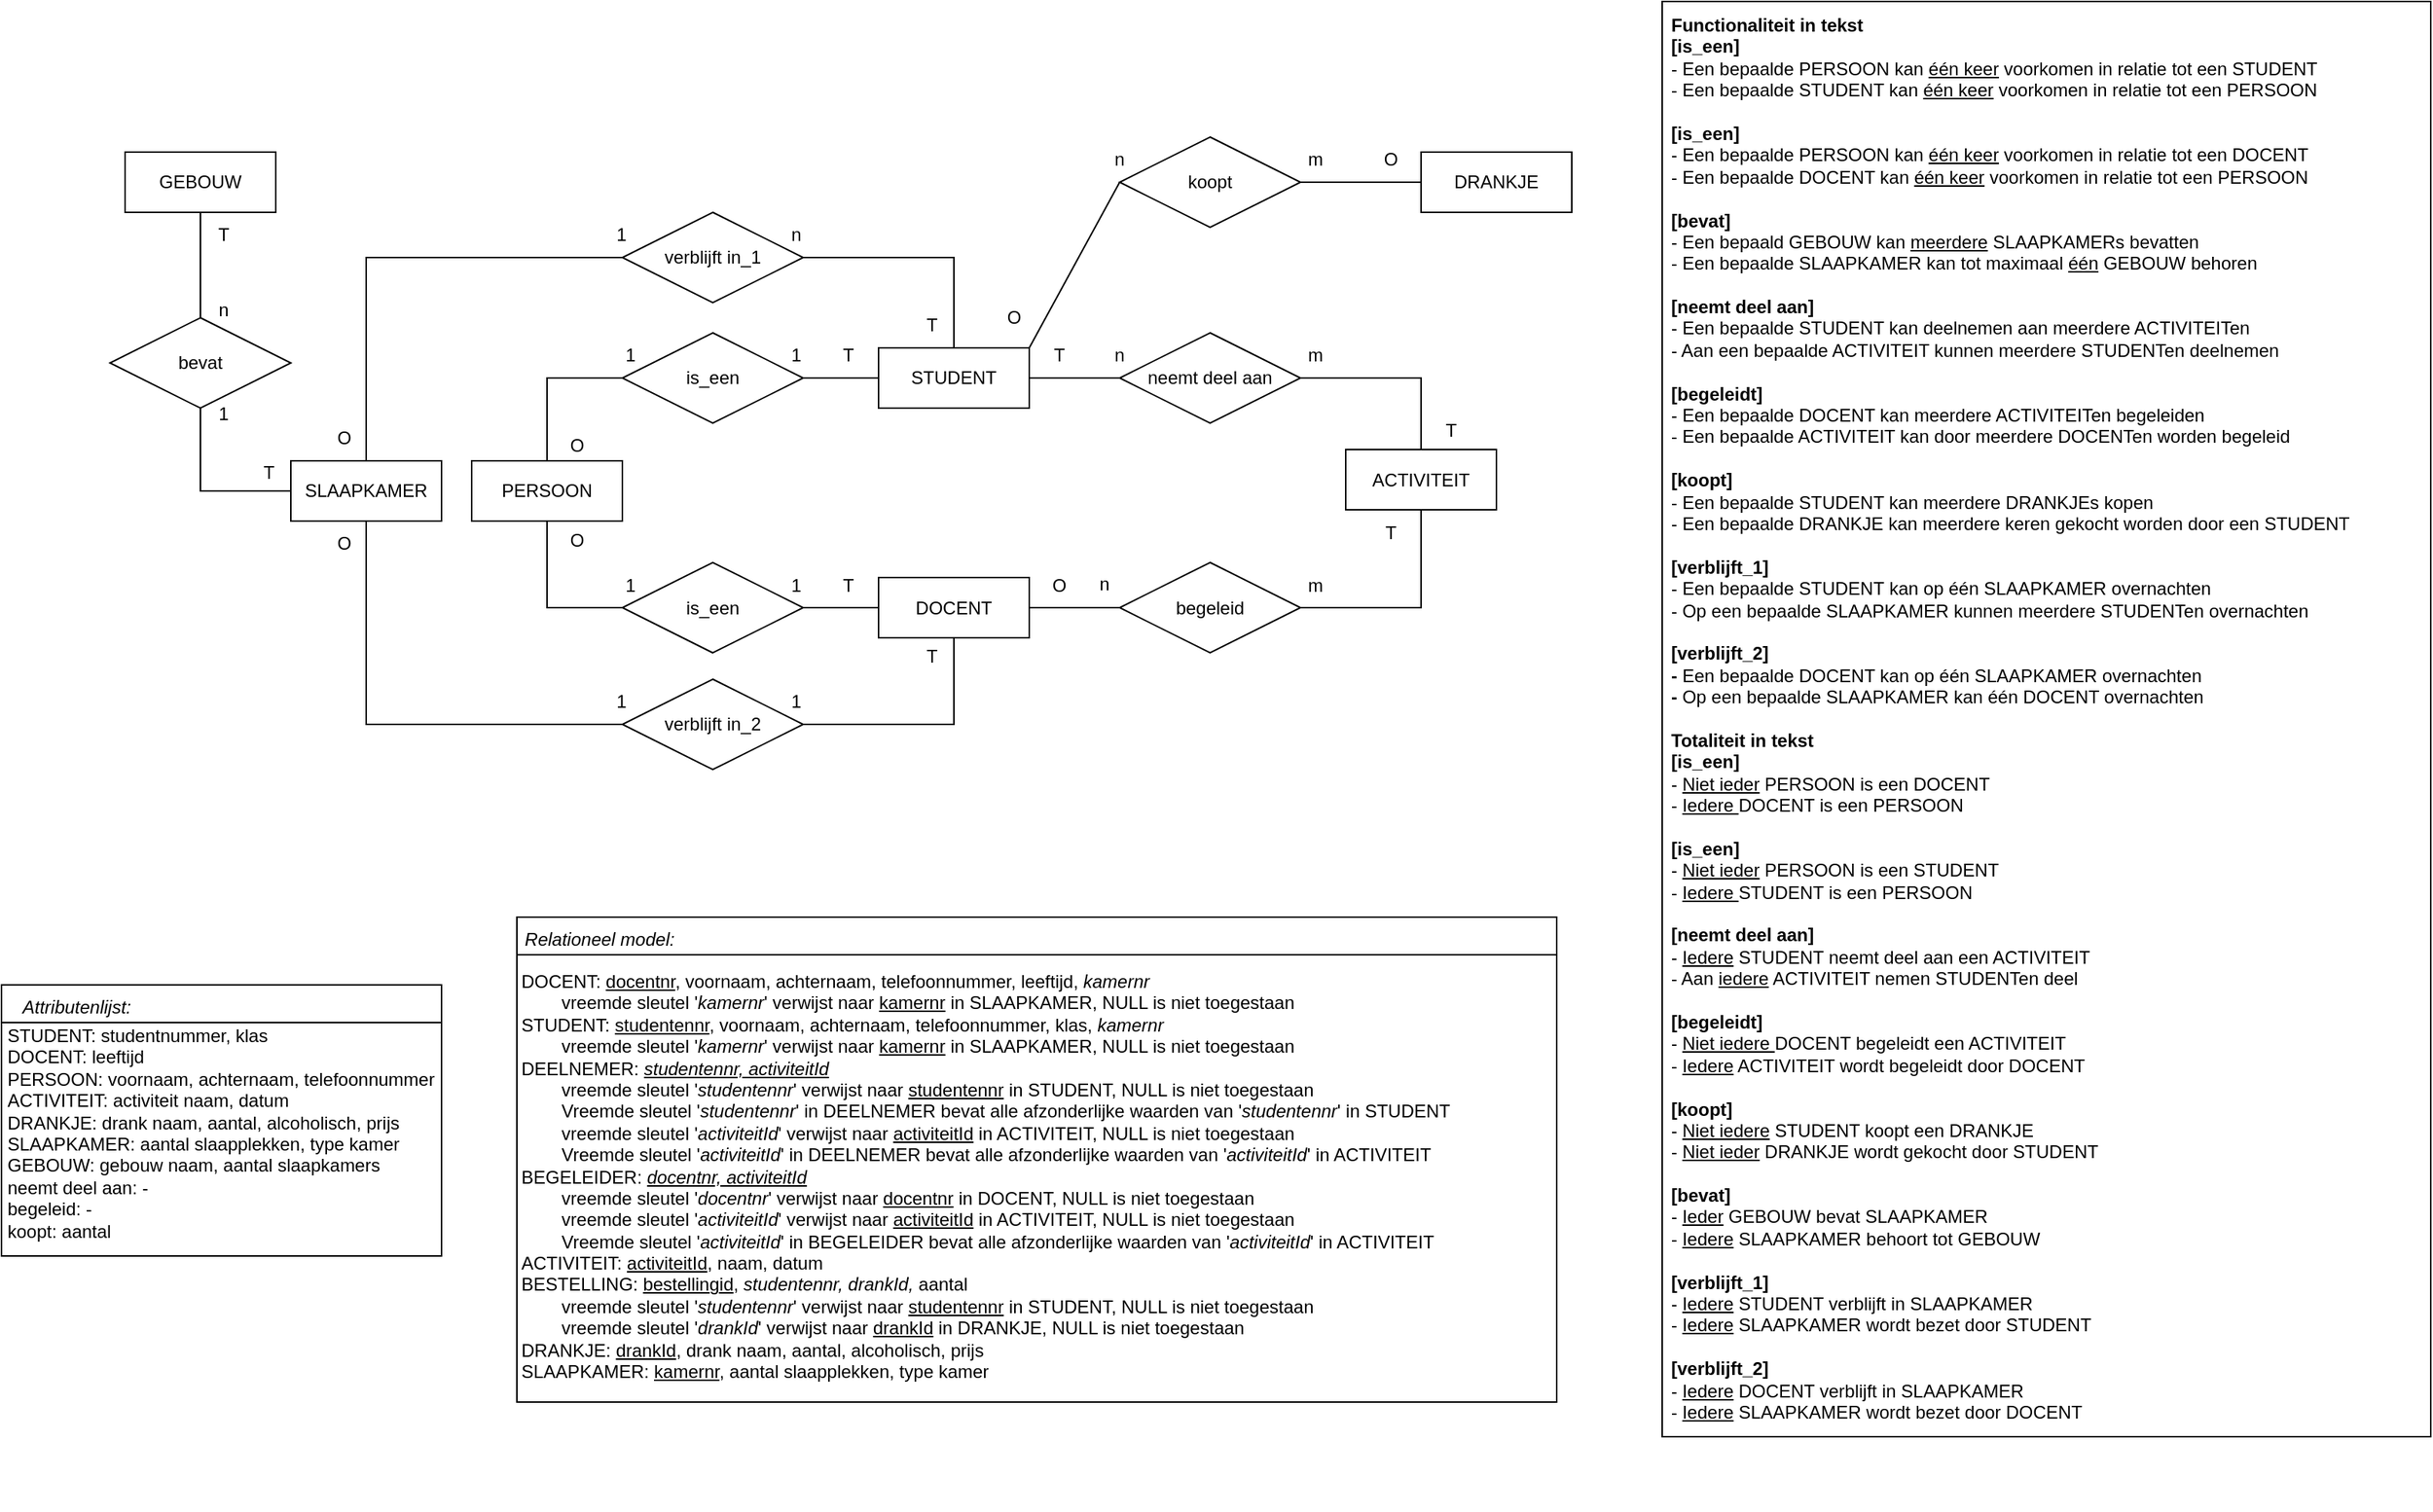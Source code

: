 <mxfile version="26.1.1">
  <diagram name="Pagina-1" id="ewVl2hxJicjZgezmGX6A">
    <mxGraphModel dx="693" dy="431" grid="1" gridSize="10" guides="1" tooltips="1" connect="1" arrows="1" fold="1" page="1" pageScale="1" pageWidth="827" pageHeight="1169" math="0" shadow="0">
      <root>
        <mxCell id="0" />
        <mxCell id="1" parent="0" />
        <mxCell id="GCFgqoafhLiCYFZgaFGb-23" value="" style="rounded=0;whiteSpace=wrap;html=1;" parent="1" vertex="1">
          <mxGeometry x="1120" y="160" width="510" height="953" as="geometry" />
        </mxCell>
        <mxCell id="4vdfQVHjJ7Xwn2imNQU4-137" style="edgeStyle=none;rounded=0;orthogonalLoop=1;jettySize=auto;html=1;exitX=1;exitY=0.5;exitDx=0;exitDy=0;entryX=0;entryY=0.5;entryDx=0;entryDy=0;endArrow=none;startFill=0;" parent="1" source="4vdfQVHjJ7Xwn2imNQU4-15" target="4vdfQVHjJ7Xwn2imNQU4-82" edge="1">
          <mxGeometry relative="1" as="geometry">
            <Array as="points" />
          </mxGeometry>
        </mxCell>
        <mxCell id="fC8UKRp6xMNx0TTKOQUe-1" style="edgeStyle=none;rounded=0;orthogonalLoop=1;jettySize=auto;html=1;exitX=1;exitY=0;exitDx=0;exitDy=0;entryX=0;entryY=0.5;entryDx=0;entryDy=0;endArrow=none;startFill=0;" parent="1" source="4vdfQVHjJ7Xwn2imNQU4-15" target="4vdfQVHjJ7Xwn2imNQU4-162" edge="1">
          <mxGeometry relative="1" as="geometry" />
        </mxCell>
        <mxCell id="4vdfQVHjJ7Xwn2imNQU4-15" value="STUDENT" style="whiteSpace=wrap;html=1;align=center;" parent="1" vertex="1">
          <mxGeometry x="600" y="390" width="100" height="40" as="geometry" />
        </mxCell>
        <mxCell id="4vdfQVHjJ7Xwn2imNQU4-136" style="edgeStyle=none;rounded=0;orthogonalLoop=1;jettySize=auto;html=1;exitX=1;exitY=0.5;exitDx=0;exitDy=0;endArrow=none;startFill=0;" parent="1" source="4vdfQVHjJ7Xwn2imNQU4-16" target="4vdfQVHjJ7Xwn2imNQU4-81" edge="1">
          <mxGeometry relative="1" as="geometry" />
        </mxCell>
        <mxCell id="4vdfQVHjJ7Xwn2imNQU4-16" value="DOCENT" style="whiteSpace=wrap;html=1;align=center;" parent="1" vertex="1">
          <mxGeometry x="600" y="542.5" width="100" height="40" as="geometry" />
        </mxCell>
        <mxCell id="4vdfQVHjJ7Xwn2imNQU4-142" style="edgeStyle=orthogonalEdgeStyle;rounded=0;orthogonalLoop=1;jettySize=auto;html=1;exitX=0.5;exitY=0;exitDx=0;exitDy=0;entryX=0;entryY=0.5;entryDx=0;entryDy=0;endArrow=none;startFill=0;" parent="1" source="4vdfQVHjJ7Xwn2imNQU4-17" target="4vdfQVHjJ7Xwn2imNQU4-87" edge="1">
          <mxGeometry relative="1" as="geometry" />
        </mxCell>
        <mxCell id="4vdfQVHjJ7Xwn2imNQU4-143" style="edgeStyle=orthogonalEdgeStyle;rounded=0;orthogonalLoop=1;jettySize=auto;html=1;exitX=0.5;exitY=1;exitDx=0;exitDy=0;entryX=1;entryY=0.5;entryDx=0;entryDy=0;endArrow=none;startFill=0;" parent="1" source="4vdfQVHjJ7Xwn2imNQU4-17" target="4vdfQVHjJ7Xwn2imNQU4-88" edge="1">
          <mxGeometry relative="1" as="geometry" />
        </mxCell>
        <mxCell id="4vdfQVHjJ7Xwn2imNQU4-17" value="PERSOON" style="whiteSpace=wrap;html=1;align=center;" parent="1" vertex="1">
          <mxGeometry x="330" y="465" width="100" height="40" as="geometry" />
        </mxCell>
        <mxCell id="4vdfQVHjJ7Xwn2imNQU4-32" value="" style="rounded=0;whiteSpace=wrap;html=1;" parent="1" vertex="1">
          <mxGeometry x="18" y="813" width="292" height="180" as="geometry" />
        </mxCell>
        <mxCell id="4vdfQVHjJ7Xwn2imNQU4-33" value="&lt;i&gt;Attributenlijst:&lt;/i&gt;" style="text;html=1;align=center;verticalAlign=middle;whiteSpace=wrap;rounded=0;" parent="1" vertex="1">
          <mxGeometry x="18" y="813" width="100" height="30" as="geometry" />
        </mxCell>
        <mxCell id="4vdfQVHjJ7Xwn2imNQU4-34" value="" style="line;strokeWidth=1;rotatable=0;dashed=0;labelPosition=right;align=left;verticalAlign=middle;spacingTop=0;spacingLeft=6;points=[];portConstraint=eastwest;" parent="1" vertex="1">
          <mxGeometry x="18" y="833" width="292" height="10" as="geometry" />
        </mxCell>
        <mxCell id="4vdfQVHjJ7Xwn2imNQU4-35" value="&lt;div&gt;STUDENT: studentnummer, klas&lt;/div&gt;&lt;div&gt;DOCENT: leeftijd&lt;/div&gt;&lt;div&gt;PERSOON: voornaam, achternaam, telefoonnummer&lt;/div&gt;&lt;div&gt;ACTIVITEIT: activiteit naam, datum&lt;/div&gt;&lt;div&gt;DRANKJE: drank naam, aantal, alcoholisch, prijs&lt;/div&gt;&lt;div&gt;SLAAPKAMER: aantal slaapplekken, type kamer&lt;/div&gt;&lt;div&gt;GEBOUW: gebouw naam, aantal slaapkamers&lt;/div&gt;&lt;div&gt;neemt deel aan: -&lt;br&gt;begeleid: -&lt;/div&gt;&lt;div&gt;koopt: aantal&lt;/div&gt;&lt;div&gt;&lt;br&gt;&lt;/div&gt;" style="text;html=1;align=left;verticalAlign=top;whiteSpace=wrap;rounded=0;fillColor=none;" parent="1" vertex="1">
          <mxGeometry x="20" y="833" width="290" height="170" as="geometry" />
        </mxCell>
        <mxCell id="4vdfQVHjJ7Xwn2imNQU4-36" value="ACTIVITEIT" style="whiteSpace=wrap;html=1;align=center;" parent="1" vertex="1">
          <mxGeometry x="910" y="457.5" width="100" height="40" as="geometry" />
        </mxCell>
        <mxCell id="4vdfQVHjJ7Xwn2imNQU4-79" value="GEBOUW" style="whiteSpace=wrap;html=1;align=center;" parent="1" vertex="1">
          <mxGeometry x="100" y="260" width="100" height="40" as="geometry" />
        </mxCell>
        <mxCell id="4vdfQVHjJ7Xwn2imNQU4-139" style="edgeStyle=orthogonalEdgeStyle;rounded=0;orthogonalLoop=1;jettySize=auto;html=1;exitX=1;exitY=0.5;exitDx=0;exitDy=0;entryX=0.5;entryY=1;entryDx=0;entryDy=0;endArrow=none;startFill=0;" parent="1" source="4vdfQVHjJ7Xwn2imNQU4-81" target="4vdfQVHjJ7Xwn2imNQU4-36" edge="1">
          <mxGeometry relative="1" as="geometry" />
        </mxCell>
        <mxCell id="4vdfQVHjJ7Xwn2imNQU4-81" value="begeleid" style="shape=rhombus;perimeter=rhombusPerimeter;whiteSpace=wrap;html=1;align=center;" parent="1" vertex="1">
          <mxGeometry x="760" y="532.5" width="120" height="60" as="geometry" />
        </mxCell>
        <mxCell id="4vdfQVHjJ7Xwn2imNQU4-138" style="edgeStyle=orthogonalEdgeStyle;rounded=0;orthogonalLoop=1;jettySize=auto;html=1;exitX=1;exitY=0.5;exitDx=0;exitDy=0;entryX=0.5;entryY=0;entryDx=0;entryDy=0;endArrow=none;startFill=0;" parent="1" source="4vdfQVHjJ7Xwn2imNQU4-82" target="4vdfQVHjJ7Xwn2imNQU4-36" edge="1">
          <mxGeometry relative="1" as="geometry" />
        </mxCell>
        <mxCell id="4vdfQVHjJ7Xwn2imNQU4-82" value="neemt deel aan" style="shape=rhombus;perimeter=rhombusPerimeter;whiteSpace=wrap;html=1;align=center;" parent="1" vertex="1">
          <mxGeometry x="760" y="380" width="120" height="60" as="geometry" />
        </mxCell>
        <mxCell id="4vdfQVHjJ7Xwn2imNQU4-140" style="edgeStyle=none;rounded=0;orthogonalLoop=1;jettySize=auto;html=1;exitX=1;exitY=0.5;exitDx=0;exitDy=0;entryX=0;entryY=0.5;entryDx=0;entryDy=0;endArrow=none;startFill=0;" parent="1" source="4vdfQVHjJ7Xwn2imNQU4-87" target="4vdfQVHjJ7Xwn2imNQU4-15" edge="1">
          <mxGeometry relative="1" as="geometry" />
        </mxCell>
        <mxCell id="4vdfQVHjJ7Xwn2imNQU4-87" value="is_een" style="shape=rhombus;perimeter=rhombusPerimeter;whiteSpace=wrap;html=1;align=center;" parent="1" vertex="1">
          <mxGeometry x="430" y="380" width="120" height="60" as="geometry" />
        </mxCell>
        <mxCell id="4vdfQVHjJ7Xwn2imNQU4-141" style="edgeStyle=none;rounded=0;orthogonalLoop=1;jettySize=auto;html=1;exitX=0;exitY=0.5;exitDx=0;exitDy=0;entryX=0;entryY=0.5;entryDx=0;entryDy=0;endArrow=none;startFill=0;" parent="1" source="4vdfQVHjJ7Xwn2imNQU4-88" target="4vdfQVHjJ7Xwn2imNQU4-16" edge="1">
          <mxGeometry relative="1" as="geometry" />
        </mxCell>
        <mxCell id="4vdfQVHjJ7Xwn2imNQU4-88" value="is_een" style="shape=rhombus;perimeter=rhombusPerimeter;whiteSpace=wrap;html=1;align=center;direction=west;" parent="1" vertex="1">
          <mxGeometry x="430" y="532.5" width="120" height="60" as="geometry" />
        </mxCell>
        <mxCell id="GCFgqoafhLiCYFZgaFGb-20" style="edgeStyle=orthogonalEdgeStyle;rounded=0;orthogonalLoop=1;jettySize=auto;html=1;exitX=0;exitY=0.5;exitDx=0;exitDy=0;entryX=0.5;entryY=1;entryDx=0;entryDy=0;endArrow=none;startFill=0;" parent="1" source="4vdfQVHjJ7Xwn2imNQU4-144" target="GCFgqoafhLiCYFZgaFGb-19" edge="1">
          <mxGeometry relative="1" as="geometry" />
        </mxCell>
        <mxCell id="4vdfQVHjJ7Xwn2imNQU4-144" value="SLAAPKAMER" style="whiteSpace=wrap;html=1;align=center;" parent="1" vertex="1">
          <mxGeometry x="210" y="465" width="100" height="40" as="geometry" />
        </mxCell>
        <mxCell id="4vdfQVHjJ7Xwn2imNQU4-156" value="DRANKJE" style="whiteSpace=wrap;html=1;align=center;" parent="1" vertex="1">
          <mxGeometry x="960" y="260" width="100" height="40" as="geometry" />
        </mxCell>
        <mxCell id="fC8UKRp6xMNx0TTKOQUe-2" style="edgeStyle=none;rounded=0;orthogonalLoop=1;jettySize=auto;html=1;exitX=1;exitY=0.5;exitDx=0;exitDy=0;entryX=0;entryY=0.5;entryDx=0;entryDy=0;endArrow=none;startFill=0;" parent="1" source="4vdfQVHjJ7Xwn2imNQU4-162" target="4vdfQVHjJ7Xwn2imNQU4-156" edge="1">
          <mxGeometry relative="1" as="geometry" />
        </mxCell>
        <mxCell id="4vdfQVHjJ7Xwn2imNQU4-162" value="koopt" style="shape=rhombus;perimeter=rhombusPerimeter;whiteSpace=wrap;html=1;align=center;" parent="1" vertex="1">
          <mxGeometry x="760" y="250" width="120" height="60" as="geometry" />
        </mxCell>
        <mxCell id="4vdfQVHjJ7Xwn2imNQU4-168" value="" style="group" parent="1" vertex="1" connectable="0">
          <mxGeometry x="420" y="532.5" width="190" height="40.5" as="geometry" />
        </mxCell>
        <mxCell id="4vdfQVHjJ7Xwn2imNQU4-165" value="1" style="text;html=1;align=center;verticalAlign=middle;resizable=0;points=[];autosize=1;strokeColor=none;fillColor=none;" parent="4vdfQVHjJ7Xwn2imNQU4-168" vertex="1">
          <mxGeometry width="30" height="30" as="geometry" />
        </mxCell>
        <mxCell id="4vdfQVHjJ7Xwn2imNQU4-166" value="1" style="text;html=1;align=center;verticalAlign=middle;resizable=0;points=[];autosize=1;strokeColor=none;fillColor=none;" parent="4vdfQVHjJ7Xwn2imNQU4-168" vertex="1">
          <mxGeometry x="110" width="30" height="30" as="geometry" />
        </mxCell>
        <mxCell id="RW8uHgfNY6T9I6MyRl6d-4" value="T" style="text;html=1;align=center;verticalAlign=middle;whiteSpace=wrap;rounded=0;" parent="4vdfQVHjJ7Xwn2imNQU4-168" vertex="1">
          <mxGeometry x="130" width="60" height="30" as="geometry" />
        </mxCell>
        <mxCell id="4vdfQVHjJ7Xwn2imNQU4-169" value="" style="group" parent="1" vertex="1" connectable="0">
          <mxGeometry x="420" y="380" width="140" height="30" as="geometry" />
        </mxCell>
        <mxCell id="4vdfQVHjJ7Xwn2imNQU4-170" value="1" style="text;html=1;align=center;verticalAlign=middle;resizable=0;points=[];autosize=1;strokeColor=none;fillColor=none;" parent="4vdfQVHjJ7Xwn2imNQU4-169" vertex="1">
          <mxGeometry width="30" height="30" as="geometry" />
        </mxCell>
        <mxCell id="4vdfQVHjJ7Xwn2imNQU4-171" value="1" style="text;html=1;align=center;verticalAlign=middle;resizable=0;points=[];autosize=1;strokeColor=none;fillColor=none;" parent="4vdfQVHjJ7Xwn2imNQU4-169" vertex="1">
          <mxGeometry x="110" width="30" height="30" as="geometry" />
        </mxCell>
        <mxCell id="GCFgqoafhLiCYFZgaFGb-15" style="edgeStyle=orthogonalEdgeStyle;rounded=0;orthogonalLoop=1;jettySize=auto;html=1;exitX=1;exitY=0.5;exitDx=0;exitDy=0;entryX=0.5;entryY=0;entryDx=0;entryDy=0;endArrow=none;startFill=0;" parent="1" source="GCFgqoafhLiCYFZgaFGb-1" target="4vdfQVHjJ7Xwn2imNQU4-15" edge="1">
          <mxGeometry relative="1" as="geometry" />
        </mxCell>
        <mxCell id="GCFgqoafhLiCYFZgaFGb-18" style="edgeStyle=orthogonalEdgeStyle;rounded=0;orthogonalLoop=1;jettySize=auto;html=1;exitX=0;exitY=0.5;exitDx=0;exitDy=0;entryX=0.5;entryY=0;entryDx=0;entryDy=0;endArrow=none;startFill=0;" parent="1" source="GCFgqoafhLiCYFZgaFGb-1" target="4vdfQVHjJ7Xwn2imNQU4-144" edge="1">
          <mxGeometry relative="1" as="geometry" />
        </mxCell>
        <mxCell id="GCFgqoafhLiCYFZgaFGb-1" value="verblijft in_1" style="shape=rhombus;perimeter=rhombusPerimeter;whiteSpace=wrap;html=1;align=center;" parent="1" vertex="1">
          <mxGeometry x="430" y="300" width="120" height="60" as="geometry" />
        </mxCell>
        <mxCell id="GCFgqoafhLiCYFZgaFGb-16" style="edgeStyle=orthogonalEdgeStyle;rounded=0;orthogonalLoop=1;jettySize=auto;html=1;exitX=1;exitY=0.5;exitDx=0;exitDy=0;entryX=0.5;entryY=1;entryDx=0;entryDy=0;endArrow=none;startFill=0;" parent="1" source="GCFgqoafhLiCYFZgaFGb-4" target="4vdfQVHjJ7Xwn2imNQU4-16" edge="1">
          <mxGeometry relative="1" as="geometry" />
        </mxCell>
        <mxCell id="GCFgqoafhLiCYFZgaFGb-17" style="edgeStyle=orthogonalEdgeStyle;rounded=0;orthogonalLoop=1;jettySize=auto;html=1;exitX=0;exitY=0.5;exitDx=0;exitDy=0;entryX=0.5;entryY=1;entryDx=0;entryDy=0;endArrow=none;startFill=0;" parent="1" source="GCFgqoafhLiCYFZgaFGb-4" target="4vdfQVHjJ7Xwn2imNQU4-144" edge="1">
          <mxGeometry relative="1" as="geometry" />
        </mxCell>
        <mxCell id="GCFgqoafhLiCYFZgaFGb-4" value="verblijft in_2" style="shape=rhombus;perimeter=rhombusPerimeter;whiteSpace=wrap;html=1;align=center;" parent="1" vertex="1">
          <mxGeometry x="430" y="610" width="120" height="60" as="geometry" />
        </mxCell>
        <mxCell id="RW8uHgfNY6T9I6MyRl6d-1" value="O" style="text;html=1;align=center;verticalAlign=middle;whiteSpace=wrap;rounded=0;" parent="1" vertex="1">
          <mxGeometry x="370" y="440" width="60" height="30" as="geometry" />
        </mxCell>
        <mxCell id="RW8uHgfNY6T9I6MyRl6d-2" value="O" style="text;html=1;align=center;verticalAlign=middle;whiteSpace=wrap;rounded=0;" parent="1" vertex="1">
          <mxGeometry x="370" y="502.5" width="60" height="30" as="geometry" />
        </mxCell>
        <mxCell id="RW8uHgfNY6T9I6MyRl6d-3" value="T" style="text;html=1;align=center;verticalAlign=middle;whiteSpace=wrap;rounded=0;" parent="1" vertex="1">
          <mxGeometry x="550" y="380" width="60" height="30" as="geometry" />
        </mxCell>
        <mxCell id="RW8uHgfNY6T9I6MyRl6d-5" value="n" style="text;html=1;align=center;verticalAlign=middle;whiteSpace=wrap;rounded=0;" parent="1" vertex="1">
          <mxGeometry x="730" y="380" width="60" height="30" as="geometry" />
        </mxCell>
        <mxCell id="RW8uHgfNY6T9I6MyRl6d-6" value="m" style="text;html=1;align=center;verticalAlign=middle;whiteSpace=wrap;rounded=0;" parent="1" vertex="1">
          <mxGeometry x="860" y="380" width="60" height="30" as="geometry" />
        </mxCell>
        <mxCell id="RW8uHgfNY6T9I6MyRl6d-7" value="n" style="text;html=1;align=center;verticalAlign=middle;whiteSpace=wrap;rounded=0;" parent="1" vertex="1">
          <mxGeometry x="730" y="250" width="60" height="30" as="geometry" />
        </mxCell>
        <mxCell id="RW8uHgfNY6T9I6MyRl6d-8" value="m" style="text;html=1;align=center;verticalAlign=middle;whiteSpace=wrap;rounded=0;" parent="1" vertex="1">
          <mxGeometry x="860" y="250" width="60" height="30" as="geometry" />
        </mxCell>
        <mxCell id="RW8uHgfNY6T9I6MyRl6d-9" value="O" style="text;html=1;align=center;verticalAlign=middle;whiteSpace=wrap;rounded=0;" parent="1" vertex="1">
          <mxGeometry x="660" y="355" width="60" height="30" as="geometry" />
        </mxCell>
        <mxCell id="RW8uHgfNY6T9I6MyRl6d-10" value="O" style="text;html=1;align=center;verticalAlign=middle;whiteSpace=wrap;rounded=0;" parent="1" vertex="1">
          <mxGeometry x="910" y="250" width="60" height="30" as="geometry" />
        </mxCell>
        <mxCell id="RW8uHgfNY6T9I6MyRl6d-11" value="n" style="text;html=1;align=center;verticalAlign=middle;whiteSpace=wrap;rounded=0;" parent="1" vertex="1">
          <mxGeometry x="720" y="533" width="60" height="27" as="geometry" />
        </mxCell>
        <mxCell id="RW8uHgfNY6T9I6MyRl6d-12" value="m" style="text;html=1;align=center;verticalAlign=middle;whiteSpace=wrap;rounded=0;" parent="1" vertex="1">
          <mxGeometry x="860" y="533" width="60" height="30" as="geometry" />
        </mxCell>
        <mxCell id="RW8uHgfNY6T9I6MyRl6d-13" value="T" style="text;html=1;align=center;verticalAlign=middle;whiteSpace=wrap;rounded=0;" parent="1" vertex="1">
          <mxGeometry x="910" y="498" width="60" height="30" as="geometry" />
        </mxCell>
        <mxCell id="RW8uHgfNY6T9I6MyRl6d-14" value="O" style="text;html=1;align=center;verticalAlign=middle;whiteSpace=wrap;rounded=0;" parent="1" vertex="1">
          <mxGeometry x="690" y="533" width="60" height="30" as="geometry" />
        </mxCell>
        <mxCell id="RW8uHgfNY6T9I6MyRl6d-15" value="T" style="text;html=1;align=center;verticalAlign=middle;whiteSpace=wrap;rounded=0;" parent="1" vertex="1">
          <mxGeometry x="690" y="380" width="60" height="30" as="geometry" />
        </mxCell>
        <mxCell id="RW8uHgfNY6T9I6MyRl6d-16" value="T" style="text;html=1;align=center;verticalAlign=middle;whiteSpace=wrap;rounded=0;" parent="1" vertex="1">
          <mxGeometry x="950" y="430" width="60" height="30" as="geometry" />
        </mxCell>
        <mxCell id="GCFgqoafhLiCYFZgaFGb-21" style="edgeStyle=orthogonalEdgeStyle;rounded=0;orthogonalLoop=1;jettySize=auto;html=1;exitX=0.5;exitY=0;exitDx=0;exitDy=0;entryX=0.5;entryY=1;entryDx=0;entryDy=0;endArrow=none;startFill=0;" parent="1" source="GCFgqoafhLiCYFZgaFGb-19" target="4vdfQVHjJ7Xwn2imNQU4-79" edge="1">
          <mxGeometry relative="1" as="geometry" />
        </mxCell>
        <mxCell id="GCFgqoafhLiCYFZgaFGb-19" value="bevat" style="shape=rhombus;perimeter=rhombusPerimeter;whiteSpace=wrap;html=1;align=center;" parent="1" vertex="1">
          <mxGeometry x="90" y="370" width="120" height="60" as="geometry" />
        </mxCell>
        <mxCell id="4vdfQVHjJ7Xwn2imNQU4-172" value="&lt;div&gt;&lt;b&gt;Functionaliteit in tekst&lt;/b&gt;&lt;/div&gt;&lt;div&gt;&lt;b&gt;[is_een]&lt;/b&gt;&lt;/div&gt;&lt;div&gt;- Een bepaalde PERSOON kan &lt;u&gt;één keer&lt;/u&gt; voorkomen in relatie tot een STUDENT&lt;/div&gt;&lt;div&gt;- Een bepaalde STUDENT kan &lt;u&gt;één keer&lt;/u&gt; voorkomen in relatie tot een PERSOON&lt;/div&gt;&lt;div&gt;&lt;br&gt;&lt;/div&gt;&lt;div&gt;&lt;b&gt;[is_een]&lt;/b&gt;&lt;/div&gt;&lt;div&gt;&lt;div&gt;- Een bepaalde PERSOON kan &lt;u&gt;één keer&lt;/u&gt; voorkomen in relatie tot een DOCENT&lt;/div&gt;&lt;div&gt;- Een bepaalde DOCENT kan &lt;u&gt;één keer&lt;/u&gt; voorkomen in relatie tot een PERSOON&lt;/div&gt;&lt;div&gt;&lt;br&gt;&lt;/div&gt;&lt;div&gt;&lt;b&gt;[bevat]&lt;/b&gt;&lt;/div&gt;&lt;div&gt;- Een bepaald GEBOUW kan &lt;u&gt;meerdere&lt;/u&gt;&amp;nbsp;SLAAPKAMERs bevatten&lt;/div&gt;&lt;div&gt;- Een bepaalde SLAAPKAMER kan tot maximaal &lt;u&gt;één&lt;/u&gt;&amp;nbsp;GEBOUW behoren &lt;br&gt;&lt;/div&gt;&lt;div&gt;&lt;br&gt;&lt;/div&gt;&lt;div&gt;&lt;b&gt;[neemt deel aan]&lt;/b&gt;&lt;/div&gt;&lt;div&gt;- Een bepaalde STUDENT kan deelnemen aan meerdere ACTIVITEITen&lt;/div&gt;&lt;div&gt;- Aan een bepaalde ACTIVITEIT kunnen meerdere STUDENTen deelnemen&lt;/div&gt;&lt;div&gt;&lt;br&gt;&lt;/div&gt;&lt;div&gt;&lt;b&gt;[begeleidt]&lt;/b&gt;&lt;/div&gt;&lt;div&gt;&lt;div&gt;- Een bepaalde DOCENT kan meerdere ACTIVITEITen begeleiden&lt;/div&gt;&lt;div&gt;- Een bepaalde ACTIVITEIT kan door meerdere DOCENTen worden begeleid&lt;/div&gt;&lt;div&gt;&lt;br&gt;&lt;/div&gt;&lt;/div&gt;&lt;div&gt;&lt;b&gt;[koopt]&lt;/b&gt;&lt;/div&gt;&lt;div&gt;&lt;div&gt;&lt;div&gt;- Een bepaalde STUDENT kan meerdere DRANKJEs kopen&amp;nbsp;&lt;/div&gt;&lt;div&gt;- Een bepaalde DRANKJE kan meerdere keren gekocht worden door een STUDENT&lt;/div&gt;&lt;div&gt;&lt;br&gt;&lt;/div&gt;&lt;div&gt;&lt;b&gt;[verblijft_1]&lt;/b&gt;&lt;/div&gt;&lt;div&gt;- Een bepaalde STUDENT&amp;nbsp;kan op één SLAAPKAMER overnachten&lt;/div&gt;&lt;div&gt;- Op een bepaalde SLAAPKAMER kunnen meerdere STUDENTen overnachten&lt;/div&gt;&lt;div&gt;&lt;br&gt;&lt;/div&gt;&lt;div&gt;&lt;b&gt;[verblijft_2]&lt;/b&gt;&lt;/div&gt;&lt;div&gt;&lt;b&gt;- &lt;/b&gt;Een bepaalde DOCENT kan op één SLAAPKAMER overnachten&lt;/div&gt;&lt;div&gt;&lt;b&gt;- &lt;/b&gt;Op een bepaalde SLAAPKAMER kan één DOCENT overnachten&lt;/div&gt;&lt;/div&gt;&lt;/div&gt;&lt;div&gt;&lt;br&gt;&lt;/div&gt;&lt;div&gt;&lt;b&gt;Totaliteit in tekst&lt;/b&gt;&lt;/div&gt;&lt;div&gt;&lt;b&gt;[is_een]&lt;/b&gt;&lt;/div&gt;&lt;div&gt;- &lt;u&gt;Niet ieder&lt;/u&gt; PERSOON is een DOCENT&lt;/div&gt;&lt;div&gt;- &lt;u&gt;Iedere &lt;/u&gt;DOCENT is een PERSOON&lt;/div&gt;&lt;div&gt;&lt;br&gt;&lt;/div&gt;&lt;div&gt;&lt;b&gt;[is_een]&lt;/b&gt;&lt;/div&gt;&lt;div&gt;- &lt;u&gt;Niet ieder&lt;/u&gt; PERSOON is een STUDENT&lt;/div&gt;&lt;div&gt;- &lt;u&gt;Iedere &lt;/u&gt;STUDENT is een PERSOON&lt;/div&gt;&lt;div&gt;&lt;b&gt;&lt;br&gt;&lt;/b&gt;&lt;/div&gt;&lt;div&gt;&lt;b&gt;[neemt deel aan]&lt;/b&gt;&lt;/div&gt;&lt;div&gt;- &lt;u&gt;Iedere&lt;/u&gt; STUDENT neemt deel aan een ACTIVITEIT&lt;/div&gt;&lt;div&gt;- Aan &lt;u&gt;iedere&lt;/u&gt; ACTIVITEIT nemen STUDENTen deel&lt;/div&gt;&lt;div&gt;&lt;b&gt;&lt;br&gt;&lt;/b&gt;&lt;/div&gt;&lt;div&gt;&lt;b&gt;[begeleidt]&lt;/b&gt;&lt;/div&gt;&lt;div&gt;- &lt;u&gt;Niet iedere &lt;/u&gt;DOCENT begeleidt een ACTIVITEIT&lt;/div&gt;&lt;div&gt;- &lt;u&gt;Iedere&lt;/u&gt; ACTIVITEIT wordt begeleidt door DOCENT&lt;/div&gt;&lt;div&gt;&lt;b&gt;&lt;br&gt;&lt;/b&gt;&lt;/div&gt;&lt;div&gt;&lt;b&gt;[koopt]&lt;/b&gt;&lt;/div&gt;&lt;div&gt;- &lt;u&gt;Niet iedere&lt;/u&gt; STUDENT koopt een DRANKJE&lt;/div&gt;&lt;div&gt;- &lt;u&gt;Niet ieder&lt;/u&gt; DRANKJE wordt gekocht door STUDENT&lt;/div&gt;&lt;div&gt;&lt;b&gt;&lt;br&gt;&lt;/b&gt;&lt;/div&gt;&lt;div&gt;&lt;b&gt;[bevat]&lt;/b&gt;&lt;/div&gt;&lt;div&gt;- &lt;u&gt;Ieder&lt;/u&gt; GEBOUW bevat SLAAPKAMER&lt;/div&gt;&lt;div&gt;- &lt;u&gt;Iedere&lt;/u&gt; SLAAPKAMER behoort tot GEBOUW&lt;/div&gt;&lt;div&gt;&lt;b&gt;&lt;br&gt;&lt;/b&gt;&lt;/div&gt;&lt;div&gt;&lt;b&gt;[verblijft_1]&lt;/b&gt;&lt;/div&gt;&lt;div&gt;- &lt;u&gt;Iedere&lt;/u&gt; STUDENT verblijft in SLAAPKAMER&lt;/div&gt;&lt;div&gt;- &lt;u&gt;Iedere&lt;/u&gt; SLAAPKAMER wordt bezet door STUDENT&lt;/div&gt;&lt;div&gt;&lt;b&gt;&lt;br&gt;&lt;/b&gt;&lt;/div&gt;&lt;div&gt;&lt;b&gt;[verblijft_2]&lt;/b&gt;&lt;/div&gt;&lt;div&gt;- &lt;u&gt;Iedere&lt;/u&gt; DOCENT verblijft in SLAAPKAMER&lt;/div&gt;&lt;div&gt;- &lt;u&gt;Iedere&lt;/u&gt; SLAAPKAMER wordt bezet door DOCENT&lt;/div&gt;&lt;div&gt;&lt;b&gt;&lt;br&gt;&lt;/b&gt;&lt;/div&gt;&lt;div&gt;&lt;br&gt;&lt;/div&gt;&lt;div&gt;&lt;br&gt;&lt;/div&gt;&lt;br&gt;&lt;/div&gt;" style="text;html=1;align=left;verticalAlign=top;whiteSpace=wrap;rounded=0;" parent="1" vertex="1">
          <mxGeometry x="1124" y="162" width="500" height="951" as="geometry" />
        </mxCell>
        <mxCell id="GCFgqoafhLiCYFZgaFGb-25" value="1" style="text;html=1;align=center;verticalAlign=middle;resizable=0;points=[];autosize=1;strokeColor=none;fillColor=none;" parent="1" vertex="1">
          <mxGeometry x="150" y="418.5" width="30" height="30" as="geometry" />
        </mxCell>
        <mxCell id="GCFgqoafhLiCYFZgaFGb-26" value="n" style="text;html=1;align=center;verticalAlign=middle;resizable=0;points=[];autosize=1;strokeColor=none;fillColor=none;" parent="1" vertex="1">
          <mxGeometry x="150" y="350" width="30" height="30" as="geometry" />
        </mxCell>
        <mxCell id="GCFgqoafhLiCYFZgaFGb-27" value="T" style="text;html=1;align=center;verticalAlign=middle;resizable=0;points=[];autosize=1;strokeColor=none;fillColor=none;" parent="1" vertex="1">
          <mxGeometry x="150" y="300" width="30" height="30" as="geometry" />
        </mxCell>
        <mxCell id="GCFgqoafhLiCYFZgaFGb-28" value="T" style="text;html=1;align=center;verticalAlign=middle;resizable=0;points=[];autosize=1;strokeColor=none;fillColor=none;" parent="1" vertex="1">
          <mxGeometry x="180" y="457.5" width="30" height="30" as="geometry" />
        </mxCell>
        <mxCell id="GCFgqoafhLiCYFZgaFGb-29" value="O" style="text;html=1;align=center;verticalAlign=middle;resizable=0;points=[];autosize=1;strokeColor=none;fillColor=none;" parent="1" vertex="1">
          <mxGeometry x="230" y="435" width="30" height="30" as="geometry" />
        </mxCell>
        <mxCell id="GCFgqoafhLiCYFZgaFGb-30" value="T" style="text;html=1;align=center;verticalAlign=middle;resizable=0;points=[];autosize=1;strokeColor=none;fillColor=none;" parent="1" vertex="1">
          <mxGeometry x="620" y="360" width="30" height="30" as="geometry" />
        </mxCell>
        <mxCell id="GCFgqoafhLiCYFZgaFGb-31" value="n" style="text;html=1;align=center;verticalAlign=middle;resizable=0;points=[];autosize=1;strokeColor=none;fillColor=none;" parent="1" vertex="1">
          <mxGeometry x="530" y="300" width="30" height="30" as="geometry" />
        </mxCell>
        <mxCell id="GCFgqoafhLiCYFZgaFGb-32" value="1" style="text;html=1;align=center;verticalAlign=middle;resizable=0;points=[];autosize=1;strokeColor=none;fillColor=none;" parent="1" vertex="1">
          <mxGeometry x="414" y="300" width="30" height="30" as="geometry" />
        </mxCell>
        <mxCell id="GCFgqoafhLiCYFZgaFGb-33" value="1" style="text;html=1;align=center;verticalAlign=middle;resizable=0;points=[];autosize=1;strokeColor=none;fillColor=none;" parent="1" vertex="1">
          <mxGeometry x="414" y="610" width="30" height="30" as="geometry" />
        </mxCell>
        <mxCell id="GCFgqoafhLiCYFZgaFGb-35" value="1" style="text;html=1;align=center;verticalAlign=middle;resizable=0;points=[];autosize=1;strokeColor=none;fillColor=none;" parent="1" vertex="1">
          <mxGeometry x="530" y="610" width="30" height="30" as="geometry" />
        </mxCell>
        <mxCell id="GCFgqoafhLiCYFZgaFGb-36" value="T" style="text;html=1;align=center;verticalAlign=middle;resizable=0;points=[];autosize=1;strokeColor=none;fillColor=none;" parent="1" vertex="1">
          <mxGeometry x="620" y="580" width="30" height="30" as="geometry" />
        </mxCell>
        <mxCell id="GCFgqoafhLiCYFZgaFGb-37" value="O" style="text;html=1;align=center;verticalAlign=middle;resizable=0;points=[];autosize=1;strokeColor=none;fillColor=none;" parent="1" vertex="1">
          <mxGeometry x="230" y="505" width="30" height="30" as="geometry" />
        </mxCell>
        <mxCell id="vt9hF_TpubDxG4bVRhw6-1" value="" style="rounded=0;whiteSpace=wrap;html=1;" parent="1" vertex="1">
          <mxGeometry x="360" y="768" width="690" height="322" as="geometry" />
        </mxCell>
        <mxCell id="vt9hF_TpubDxG4bVRhw6-2" value="" style="line;strokeWidth=1;rotatable=0;dashed=0;labelPosition=right;align=left;verticalAlign=middle;spacingTop=0;spacingLeft=6;points=[];portConstraint=eastwest;" parent="1" vertex="1">
          <mxGeometry x="360" y="788" width="690" height="10" as="geometry" />
        </mxCell>
        <mxCell id="vt9hF_TpubDxG4bVRhw6-3" value="&lt;i&gt;Relationeel model:&lt;/i&gt;" style="text;html=1;align=center;verticalAlign=middle;whiteSpace=wrap;rounded=0;" parent="1" vertex="1">
          <mxGeometry x="360" y="768" width="110" height="30" as="geometry" />
        </mxCell>
        <mxCell id="0mjBpA8NZQtRw8Zd1_uy-2" value="&lt;div&gt;&lt;span style=&quot;background-color: transparent; color: light-dark(rgb(0, 0, 0), rgb(255, 255, 255));&quot;&gt;DOCENT: &lt;u&gt;docentnr&lt;/u&gt;, voornaam, achternaam, telefoonnummer, leeftijd, &lt;i&gt;kamernr&lt;/i&gt;&lt;/span&gt;&lt;/div&gt;&lt;div&gt;&lt;span style=&quot;background-color: transparent; color: light-dark(rgb(0, 0, 0), rgb(255, 255, 255));&quot;&gt;&lt;i&gt;&lt;span style=&quot;white-space: pre;&quot;&gt;&#x9;&lt;/span&gt;&lt;/i&gt;vreemde sleutel &#39;&lt;i&gt;kamernr&lt;/i&gt;&#39; verwijst naar &lt;u&gt;kamernr&lt;/u&gt; in SLAAPKAMER, NULL is niet toegestaan&lt;/span&gt;&lt;/div&gt;&lt;div&gt;STUDENT: &lt;u&gt;studentennr&lt;/u&gt;, &lt;span style=&quot;background-color: transparent; color: light-dark(rgb(0, 0, 0), rgb(255, 255, 255));&quot;&gt;voornaam, achternaam, telefoonnummer, klas, &lt;i&gt;kamernr&lt;/i&gt;&lt;/span&gt;&lt;/div&gt;&lt;div&gt;&lt;span style=&quot;background-color: transparent; color: light-dark(rgb(0, 0, 0), rgb(255, 255, 255));&quot;&gt;&lt;i&gt;&lt;span style=&quot;white-space: pre;&quot;&gt;&#x9;&lt;/span&gt;&lt;/i&gt;&lt;/span&gt;&lt;span style=&quot;background-color: transparent; color: light-dark(rgb(0, 0, 0), rgb(255, 255, 255));&quot;&gt;vreemde sleutel &#39;&lt;i&gt;kamernr&lt;/i&gt;&#39; verwijst naar &lt;u&gt;kamernr&lt;/u&gt; in SLAAPKAMER, NULL is niet toegestaan&lt;/span&gt;&lt;/div&gt;&lt;div&gt;DEELNEMER: &lt;u&gt;&lt;i&gt;studentennr, activiteitId&lt;/i&gt;&lt;/u&gt;&lt;/div&gt;&lt;div&gt;&lt;span style=&quot;background-color: transparent; color: light-dark(rgb(0, 0, 0), rgb(255, 255, 255));&quot;&gt;&lt;span style=&quot;white-space: pre;&quot;&gt;&#x9;&lt;/span&gt;vreemde sleutel &#39;&lt;i&gt;studentennr&lt;/i&gt;&#39; verwijst naar &lt;u&gt;studentennr&lt;/u&gt; in STUDENT, NULL is niet toegestaan&lt;/span&gt;&lt;/div&gt;&lt;div&gt;&lt;span style=&quot;background-color: transparent; color: light-dark(rgb(0, 0, 0), rgb(255, 255, 255));&quot;&gt;&lt;span style=&quot;white-space: pre;&quot;&gt;&#x9;&lt;/span&gt;Vreemde sleutel &#39;&lt;i&gt;studentennr&lt;/i&gt;&#39; in DEELNEMER bevat alle afzonderlijke waarden van &#39;&lt;i&gt;studentennr&lt;/i&gt;&#39; in STUDENT&lt;/span&gt;&lt;/div&gt;&lt;div&gt;&lt;span style=&quot;background-color: transparent; color: light-dark(rgb(0, 0, 0), rgb(255, 255, 255));&quot;&gt;&lt;span style=&quot;white-space: pre;&quot;&gt;&#x9;&lt;/span&gt;vreemde sleutel &#39;&lt;i&gt;activiteitId&lt;/i&gt;&#39; verwijst naar &lt;u&gt;activiteitId&lt;/u&gt; in ACTIVITEIT, NULL is niet toegestaan&lt;/span&gt;&lt;/div&gt;&lt;div&gt;&lt;span style=&quot;background-color: transparent; color: light-dark(rgb(0, 0, 0), rgb(255, 255, 255));&quot;&gt;&lt;span style=&quot;white-space: pre;&quot;&gt;&#x9;&lt;/span&gt;&lt;/span&gt;&lt;span style=&quot;background-color: transparent; color: light-dark(rgb(0, 0, 0), rgb(255, 255, 255));&quot;&gt;Vreemde sleutel &#39;&lt;/span&gt;&lt;span style=&quot;background-color: transparent; color: light-dark(rgb(0, 0, 0), rgb(255, 255, 255));&quot;&gt;&lt;i&gt;activiteitId&lt;/i&gt;&lt;/span&gt;&lt;span style=&quot;background-color: transparent; color: light-dark(rgb(0, 0, 0), rgb(255, 255, 255));&quot;&gt;&#39; in DEELNEMER bevat alle afzonderlijke waarden van &#39;&lt;/span&gt;&lt;span style=&quot;background-color: transparent; color: light-dark(rgb(0, 0, 0), rgb(255, 255, 255));&quot;&gt;&lt;i&gt;activiteitId&lt;/i&gt;&lt;/span&gt;&lt;span style=&quot;background-color: transparent; color: light-dark(rgb(0, 0, 0), rgb(255, 255, 255));&quot;&gt;&#39; in ACTIVITEIT&lt;/span&gt;&lt;/div&gt;&lt;div&gt;BEGELEIDER: &lt;i&gt;&lt;u&gt;docentnr, activiteitId &lt;br&gt;&lt;/u&gt;&lt;/i&gt;&lt;/div&gt;&lt;div&gt;&lt;span style=&quot;white-space: pre;&quot;&gt;&#x9;&lt;/span&gt;&lt;span style=&quot;background-color: transparent; color: light-dark(rgb(0, 0, 0), rgb(255, 255, 255));&quot;&gt;vreemde sleutel &#39;&lt;i&gt;docentnr&lt;/i&gt;&#39; verwijst naar &lt;u&gt;docentnr&lt;/u&gt; in DOCENT, NULL is niet toegestaan&lt;/span&gt;&lt;br&gt;&lt;div&gt;&lt;span style=&quot;background-color: transparent; color: light-dark(rgb(0, 0, 0), rgb(255, 255, 255));&quot;&gt;&lt;span style=&quot;white-space: pre;&quot;&gt;&#x9;&lt;/span&gt;vreemde sleutel &#39;&lt;i&gt;activiteitId&lt;/i&gt;&#39; verwijst naar &lt;u&gt;activiteitId&lt;/u&gt; in ACTIVITEIT, NULL is niet toegestaan&lt;/span&gt;&lt;/div&gt;&lt;div&gt;&lt;span style=&quot;background-color: transparent; color: light-dark(rgb(0, 0, 0), rgb(255, 255, 255));&quot;&gt;&lt;span style=&quot;white-space: pre;&quot;&gt;&#x9;&lt;/span&gt;&lt;/span&gt;&lt;span style=&quot;background-color: transparent; color: light-dark(rgb(0, 0, 0), rgb(255, 255, 255));&quot;&gt;Vreemde sleutel &#39;&lt;/span&gt;&lt;span style=&quot;background-color: transparent; color: light-dark(rgb(0, 0, 0), rgb(255, 255, 255));&quot;&gt;&lt;i&gt;activiteitId&lt;/i&gt;&lt;/span&gt;&lt;span style=&quot;background-color: transparent; color: light-dark(rgb(0, 0, 0), rgb(255, 255, 255));&quot;&gt;&#39; in BEGELEIDER bevat alle afzonderlijke waarden van &#39;&lt;/span&gt;&lt;span style=&quot;background-color: transparent; color: light-dark(rgb(0, 0, 0), rgb(255, 255, 255));&quot;&gt;&lt;i&gt;activiteitId&lt;/i&gt;&lt;/span&gt;&lt;span style=&quot;background-color: transparent; color: light-dark(rgb(0, 0, 0), rgb(255, 255, 255));&quot;&gt;&#39; in ACTIVITEIT&lt;/span&gt;&lt;/div&gt;&lt;/div&gt;&lt;div&gt;ACTIVITEIT: &lt;u&gt;activiteitId&lt;/u&gt;, naam, datum&lt;/div&gt;&lt;div&gt;BESTELLING: &lt;u&gt;bestellingid&lt;/u&gt;,&amp;nbsp;&lt;i style=&quot;&quot;&gt;studentennr&lt;/i&gt;&lt;i style=&quot;&quot;&gt;, drankId, &lt;/i&gt;&lt;span style=&quot;&quot;&gt;aantal&lt;/span&gt;&lt;i&gt;&lt;br&gt;&lt;/i&gt;&lt;/div&gt;&lt;div&gt;&lt;i&gt;&lt;span style=&quot;white-space: pre;&quot;&gt;&#x9;&lt;/span&gt;&lt;/i&gt;&lt;span style=&quot;background-color: transparent; color: light-dark(rgb(0, 0, 0), rgb(255, 255, 255));&quot;&gt;vreemde sleutel &#39;&lt;i&gt;studentennr&lt;/i&gt;&#39; verwijst naar &lt;u&gt;studentennr&lt;/u&gt; in STUDENT, NULL is niet toegestaan&lt;/span&gt;&lt;br&gt;&lt;div&gt;&lt;span style=&quot;background-color: transparent; color: light-dark(rgb(0, 0, 0), rgb(255, 255, 255));&quot;&gt;&lt;span style=&quot;white-space: pre;&quot;&gt;&#x9;&lt;/span&gt;vreemde sleutel &#39;&lt;i&gt;drankId&lt;/i&gt;&#39; verwijst naar &lt;u&gt;drankId&lt;/u&gt; in DRANKJE, NULL is niet toegestaan&lt;/span&gt;&lt;/div&gt;&lt;/div&gt;&lt;div&gt;DRANKJE: &lt;u&gt;drankId&lt;/u&gt;, drank naam, aantal, alcoholisch, prijs&amp;nbsp; &amp;nbsp;&lt;/div&gt;&lt;div&gt;SLAAPKAMER: &lt;u&gt;kamernr&lt;/u&gt;, aantal slaapplekken, type kamer&amp;nbsp;&lt;br&gt;&lt;/div&gt;&lt;div&gt;&lt;br&gt;&lt;/div&gt;" style="text;html=1;align=left;verticalAlign=top;whiteSpace=wrap;rounded=0;" parent="1" vertex="1">
          <mxGeometry x="361" y="797" width="689" height="293" as="geometry" />
        </mxCell>
      </root>
    </mxGraphModel>
  </diagram>
</mxfile>
